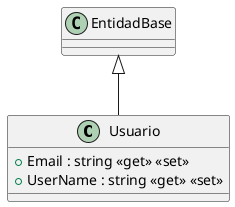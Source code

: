 @startuml
class Usuario {
    + Email : string <<get>> <<set>>
    + UserName : string <<get>> <<set>>
}
EntidadBase <|-- Usuario
@enduml
